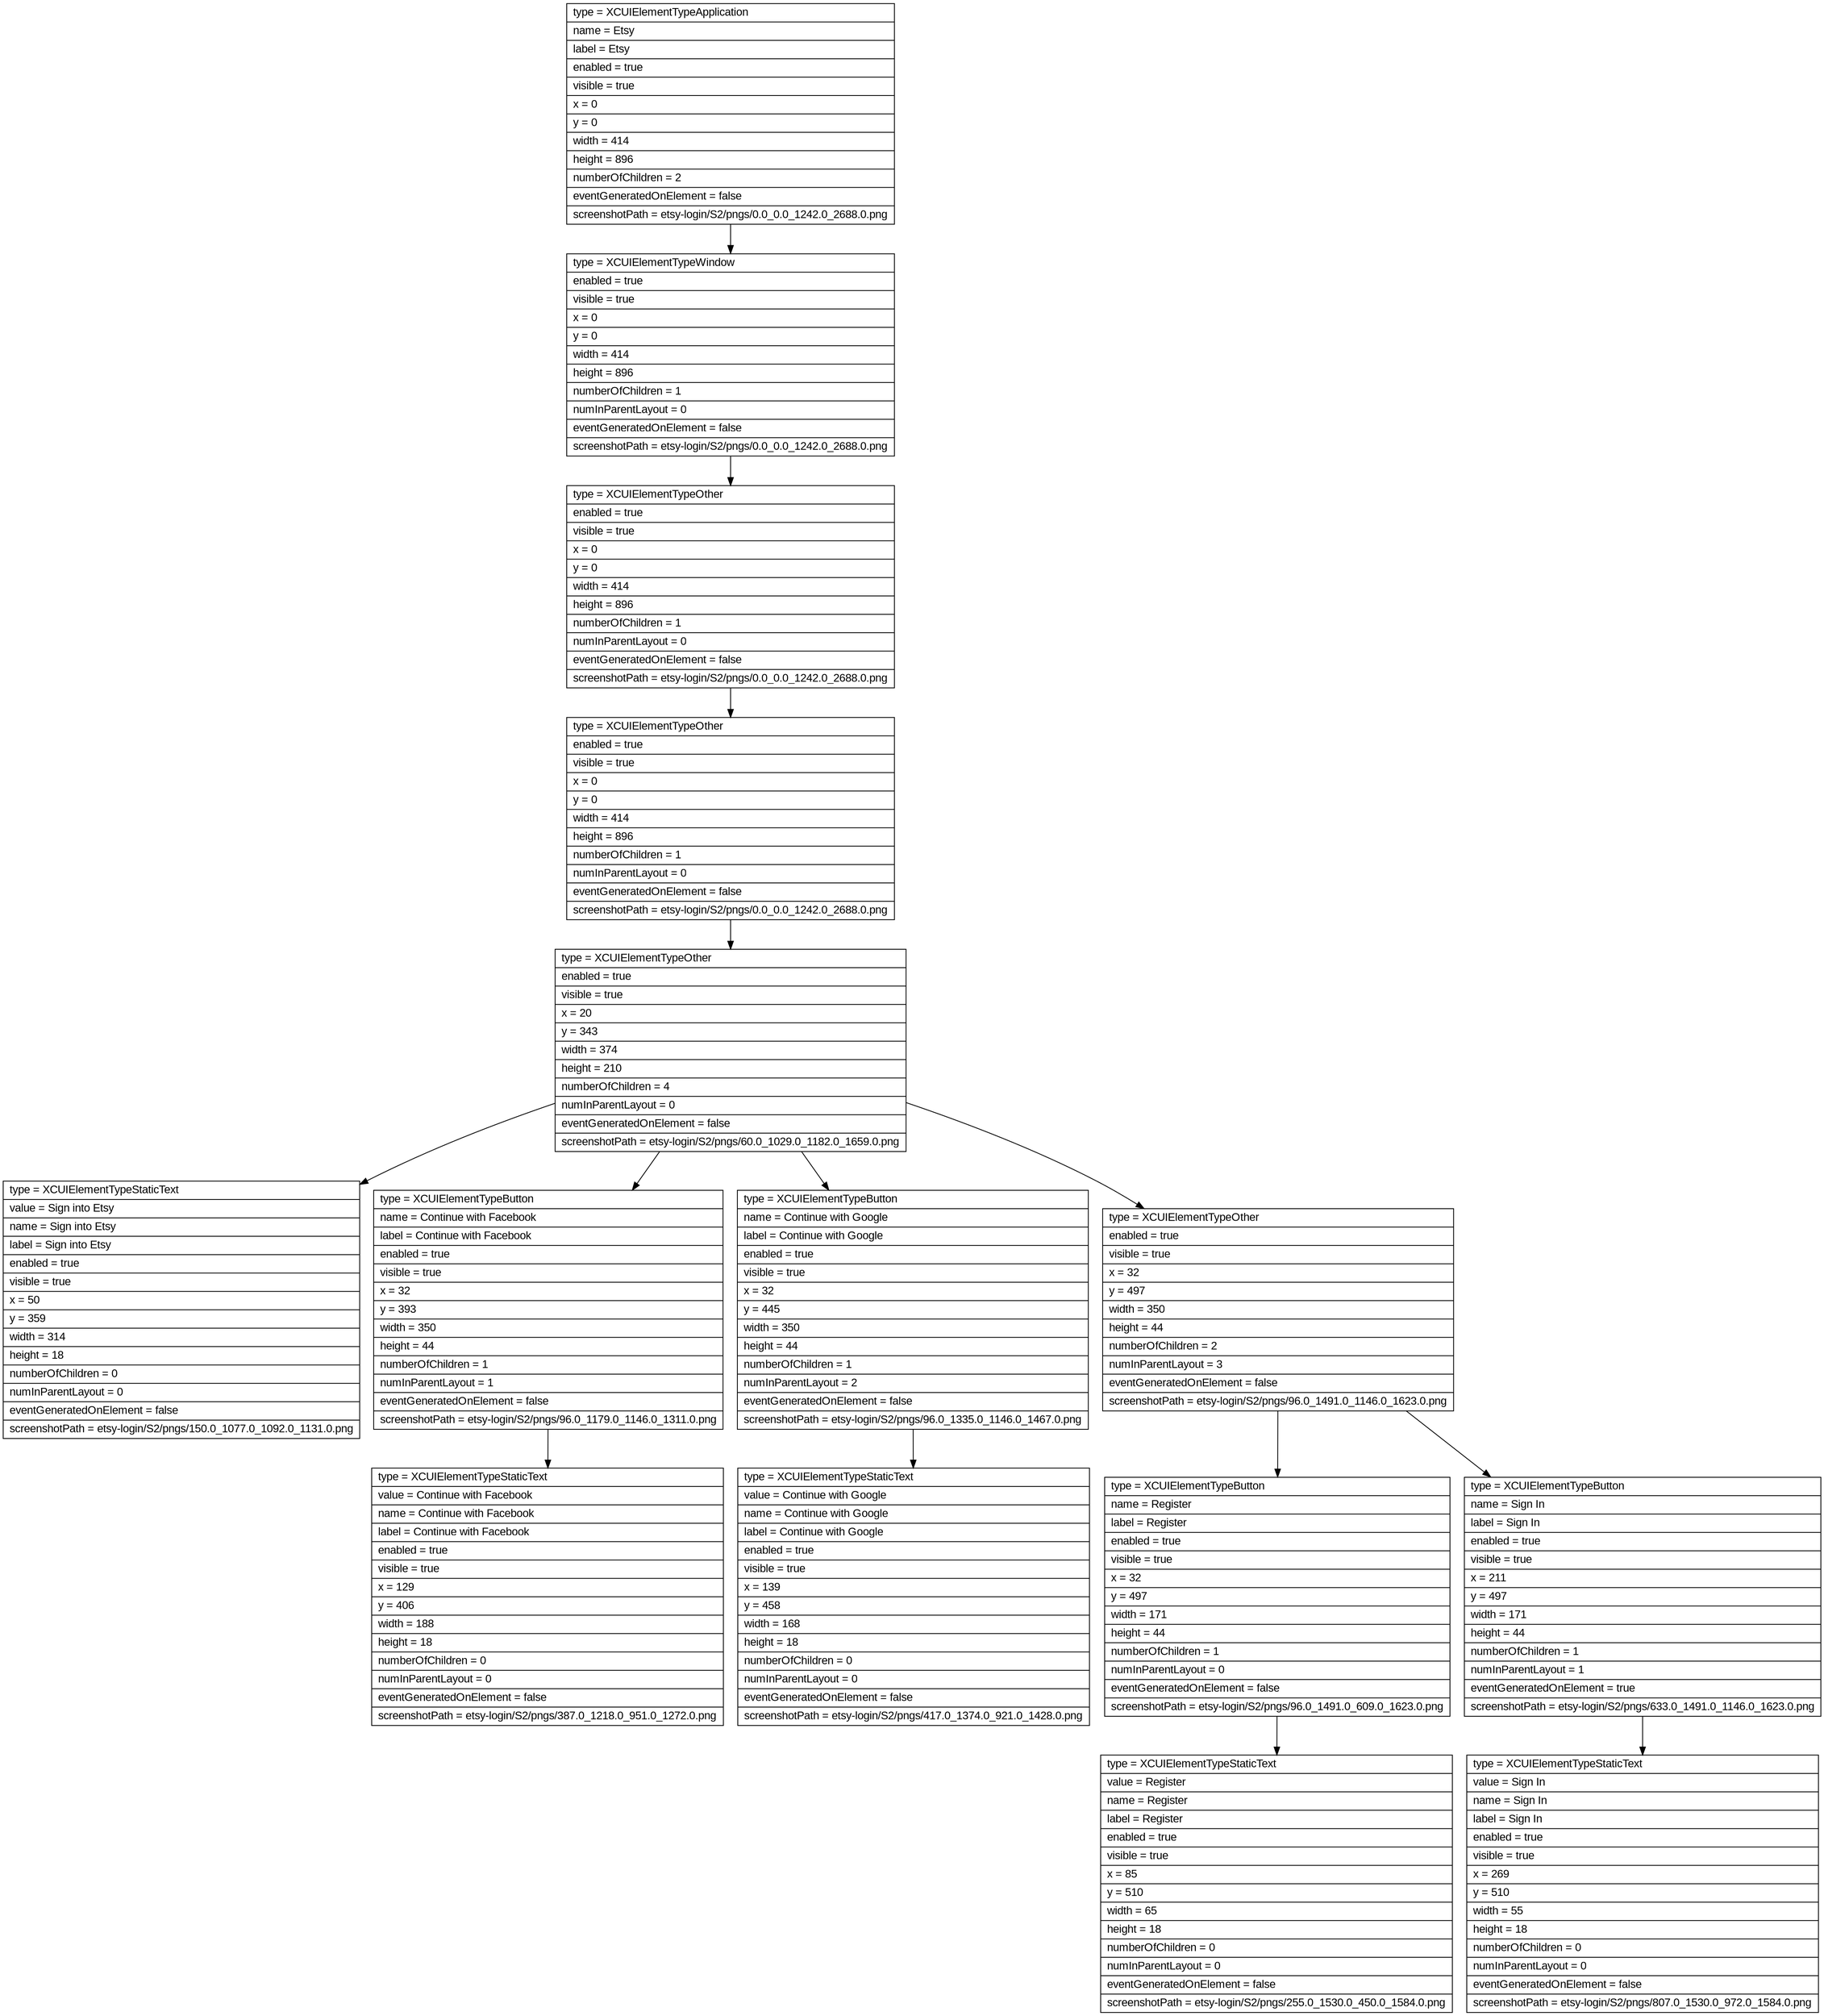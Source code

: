 digraph Layout {

	node [shape=record fontname=Arial];

	0	[label="{type = XCUIElementTypeApplication\l|name = Etsy\l|label = Etsy\l|enabled = true\l|visible = true\l|x = 0\l|y = 0\l|width = 414\l|height = 896\l|numberOfChildren = 2\l|eventGeneratedOnElement = false \l|screenshotPath = etsy-login/S2/pngs/0.0_0.0_1242.0_2688.0.png\l}"]
	1	[label="{type = XCUIElementTypeWindow\l|enabled = true\l|visible = true\l|x = 0\l|y = 0\l|width = 414\l|height = 896\l|numberOfChildren = 1\l|numInParentLayout = 0\l|eventGeneratedOnElement = false \l|screenshotPath = etsy-login/S2/pngs/0.0_0.0_1242.0_2688.0.png\l}"]
	2	[label="{type = XCUIElementTypeOther\l|enabled = true\l|visible = true\l|x = 0\l|y = 0\l|width = 414\l|height = 896\l|numberOfChildren = 1\l|numInParentLayout = 0\l|eventGeneratedOnElement = false \l|screenshotPath = etsy-login/S2/pngs/0.0_0.0_1242.0_2688.0.png\l}"]
	3	[label="{type = XCUIElementTypeOther\l|enabled = true\l|visible = true\l|x = 0\l|y = 0\l|width = 414\l|height = 896\l|numberOfChildren = 1\l|numInParentLayout = 0\l|eventGeneratedOnElement = false \l|screenshotPath = etsy-login/S2/pngs/0.0_0.0_1242.0_2688.0.png\l}"]
	4	[label="{type = XCUIElementTypeOther\l|enabled = true\l|visible = true\l|x = 20\l|y = 343\l|width = 374\l|height = 210\l|numberOfChildren = 4\l|numInParentLayout = 0\l|eventGeneratedOnElement = false \l|screenshotPath = etsy-login/S2/pngs/60.0_1029.0_1182.0_1659.0.png\l}"]
	5	[label="{type = XCUIElementTypeStaticText\l|value = Sign into Etsy\l|name = Sign into Etsy\l|label = Sign into Etsy\l|enabled = true\l|visible = true\l|x = 50\l|y = 359\l|width = 314\l|height = 18\l|numberOfChildren = 0\l|numInParentLayout = 0\l|eventGeneratedOnElement = false \l|screenshotPath = etsy-login/S2/pngs/150.0_1077.0_1092.0_1131.0.png\l}"]
	6	[label="{type = XCUIElementTypeButton\l|name = Continue with Facebook\l|label = Continue with Facebook\l|enabled = true\l|visible = true\l|x = 32\l|y = 393\l|width = 350\l|height = 44\l|numberOfChildren = 1\l|numInParentLayout = 1\l|eventGeneratedOnElement = false \l|screenshotPath = etsy-login/S2/pngs/96.0_1179.0_1146.0_1311.0.png\l}"]
	7	[label="{type = XCUIElementTypeButton\l|name = Continue with Google\l|label = Continue with Google\l|enabled = true\l|visible = true\l|x = 32\l|y = 445\l|width = 350\l|height = 44\l|numberOfChildren = 1\l|numInParentLayout = 2\l|eventGeneratedOnElement = false \l|screenshotPath = etsy-login/S2/pngs/96.0_1335.0_1146.0_1467.0.png\l}"]
	8	[label="{type = XCUIElementTypeOther\l|enabled = true\l|visible = true\l|x = 32\l|y = 497\l|width = 350\l|height = 44\l|numberOfChildren = 2\l|numInParentLayout = 3\l|eventGeneratedOnElement = false \l|screenshotPath = etsy-login/S2/pngs/96.0_1491.0_1146.0_1623.0.png\l}"]
	9	[label="{type = XCUIElementTypeStaticText\l|value = Continue with Facebook\l|name = Continue with Facebook\l|label = Continue with Facebook\l|enabled = true\l|visible = true\l|x = 129\l|y = 406\l|width = 188\l|height = 18\l|numberOfChildren = 0\l|numInParentLayout = 0\l|eventGeneratedOnElement = false \l|screenshotPath = etsy-login/S2/pngs/387.0_1218.0_951.0_1272.0.png\l}"]
	10	[label="{type = XCUIElementTypeStaticText\l|value = Continue with Google\l|name = Continue with Google\l|label = Continue with Google\l|enabled = true\l|visible = true\l|x = 139\l|y = 458\l|width = 168\l|height = 18\l|numberOfChildren = 0\l|numInParentLayout = 0\l|eventGeneratedOnElement = false \l|screenshotPath = etsy-login/S2/pngs/417.0_1374.0_921.0_1428.0.png\l}"]
	11	[label="{type = XCUIElementTypeButton\l|name = Register\l|label = Register\l|enabled = true\l|visible = true\l|x = 32\l|y = 497\l|width = 171\l|height = 44\l|numberOfChildren = 1\l|numInParentLayout = 0\l|eventGeneratedOnElement = false \l|screenshotPath = etsy-login/S2/pngs/96.0_1491.0_609.0_1623.0.png\l}"]
	12	[label="{type = XCUIElementTypeButton\l|name = Sign In\l|label = Sign In\l|enabled = true\l|visible = true\l|x = 211\l|y = 497\l|width = 171\l|height = 44\l|numberOfChildren = 1\l|numInParentLayout = 1\l|eventGeneratedOnElement = true \l|screenshotPath = etsy-login/S2/pngs/633.0_1491.0_1146.0_1623.0.png\l}"]
	13	[label="{type = XCUIElementTypeStaticText\l|value = Register\l|name = Register\l|label = Register\l|enabled = true\l|visible = true\l|x = 85\l|y = 510\l|width = 65\l|height = 18\l|numberOfChildren = 0\l|numInParentLayout = 0\l|eventGeneratedOnElement = false \l|screenshotPath = etsy-login/S2/pngs/255.0_1530.0_450.0_1584.0.png\l}"]
	14	[label="{type = XCUIElementTypeStaticText\l|value = Sign In\l|name = Sign In\l|label = Sign In\l|enabled = true\l|visible = true\l|x = 269\l|y = 510\l|width = 55\l|height = 18\l|numberOfChildren = 0\l|numInParentLayout = 0\l|eventGeneratedOnElement = false \l|screenshotPath = etsy-login/S2/pngs/807.0_1530.0_972.0_1584.0.png\l}"]


	0 -> 1
	1 -> 2
	2 -> 3
	3 -> 4
	4 -> 5
	4 -> 6
	4 -> 7
	4 -> 8
	6 -> 9
	7 -> 10
	8 -> 11
	8 -> 12
	11 -> 13
	12 -> 14


}